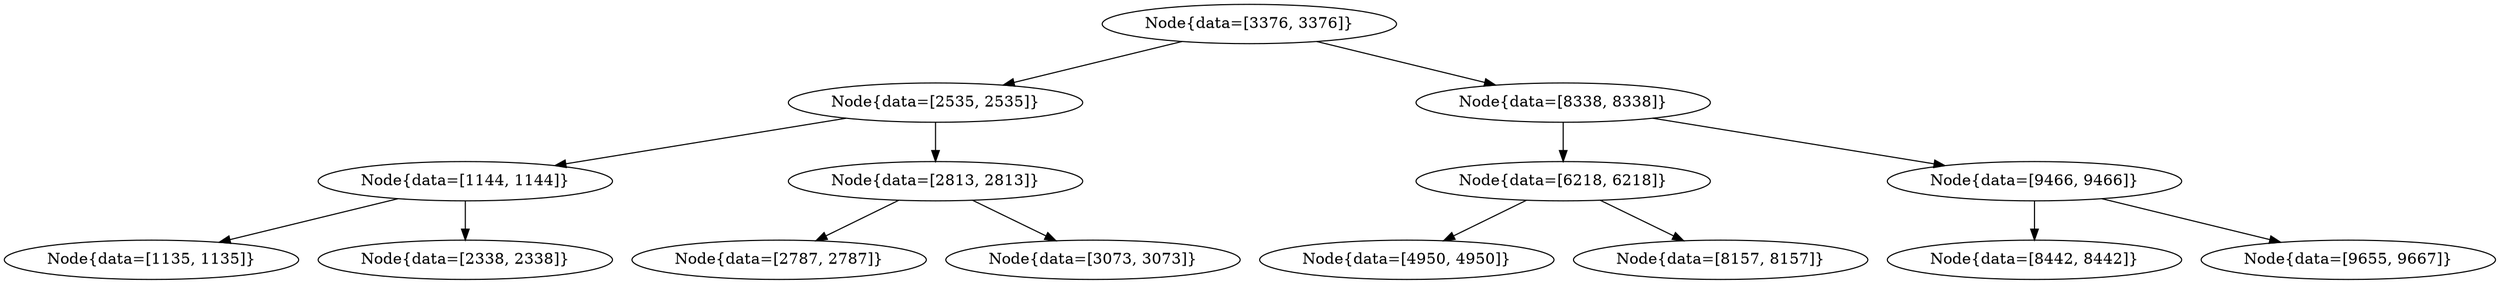digraph G{
1937889008 [label="Node{data=[3376, 3376]}"]
1937889008 -> 791028852
791028852 [label="Node{data=[2535, 2535]}"]
791028852 -> 2080635344
2080635344 [label="Node{data=[1144, 1144]}"]
2080635344 -> 1792277476
1792277476 [label="Node{data=[1135, 1135]}"]
2080635344 -> 387487256
387487256 [label="Node{data=[2338, 2338]}"]
791028852 -> 159581451
159581451 [label="Node{data=[2813, 2813]}"]
159581451 -> 1789767826
1789767826 [label="Node{data=[2787, 2787]}"]
159581451 -> 525630200
525630200 [label="Node{data=[3073, 3073]}"]
1937889008 -> 1286571868
1286571868 [label="Node{data=[8338, 8338]}"]
1286571868 -> 1561688223
1561688223 [label="Node{data=[6218, 6218]}"]
1561688223 -> 1522236047
1522236047 [label="Node{data=[4950, 4950]}"]
1561688223 -> 1719949466
1719949466 [label="Node{data=[8157, 8157]}"]
1286571868 -> 1445045873
1445045873 [label="Node{data=[9466, 9466]}"]
1445045873 -> 537329066
537329066 [label="Node{data=[8442, 8442]}"]
1445045873 -> 560497703
560497703 [label="Node{data=[9655, 9667]}"]
}